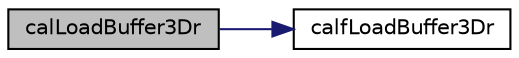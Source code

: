 digraph "calLoadBuffer3Dr"
{
  edge [fontname="Helvetica",fontsize="10",labelfontname="Helvetica",labelfontsize="10"];
  node [fontname="Helvetica",fontsize="10",shape=record];
  rankdir="LR";
  Node1 [label="calLoadBuffer3Dr",height=0.2,width=0.4,color="black", fillcolor="grey75", style="filled" fontcolor="black"];
  Node1 -> Node2 [color="midnightblue",fontsize="10",style="solid",fontname="Helvetica"];
  Node2 [label="calfLoadBuffer3Dr",height=0.2,width=0.4,color="black", fillcolor="white", style="filled",URL="$cal3_d_buffer_i_o_8h.html#a0330d8c680cecfafbed37cbb9b6fec19",tooltip="Loads a real (floating point) 3D buffer from file. "];
}
